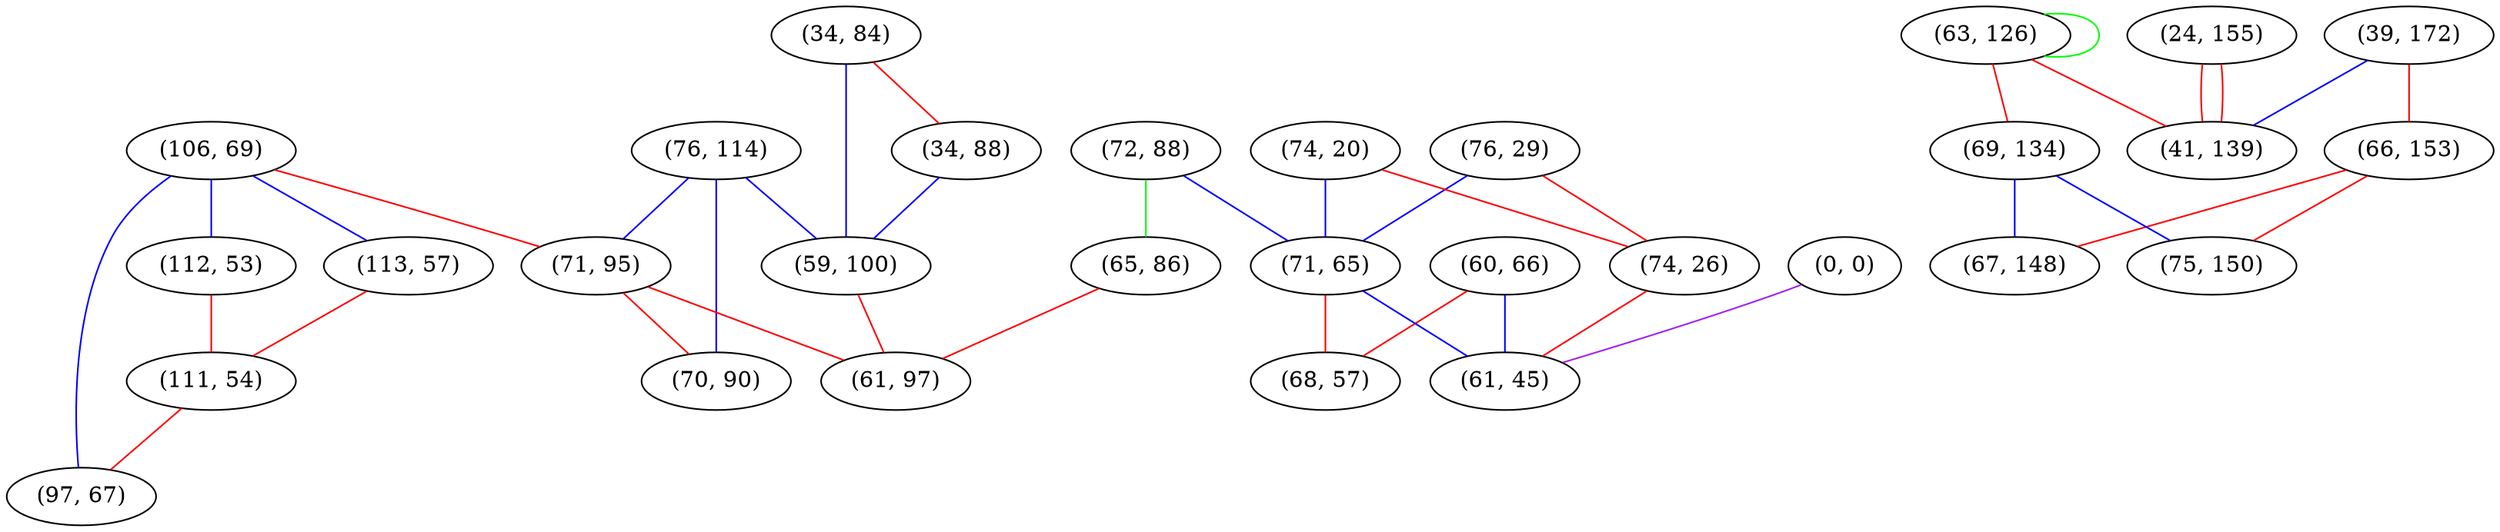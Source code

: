 graph "" {
"(106, 69)";
"(60, 66)";
"(112, 53)";
"(113, 57)";
"(76, 29)";
"(63, 126)";
"(72, 88)";
"(76, 114)";
"(24, 155)";
"(34, 84)";
"(39, 172)";
"(74, 20)";
"(66, 153)";
"(34, 88)";
"(111, 54)";
"(0, 0)";
"(71, 65)";
"(69, 134)";
"(41, 139)";
"(59, 100)";
"(71, 95)";
"(74, 26)";
"(70, 90)";
"(65, 86)";
"(67, 148)";
"(97, 67)";
"(75, 150)";
"(61, 97)";
"(68, 57)";
"(61, 45)";
"(106, 69)" -- "(97, 67)"  [color=blue, key=0, weight=3];
"(106, 69)" -- "(112, 53)"  [color=blue, key=0, weight=3];
"(106, 69)" -- "(71, 95)"  [color=red, key=0, weight=1];
"(106, 69)" -- "(113, 57)"  [color=blue, key=0, weight=3];
"(60, 66)" -- "(68, 57)"  [color=red, key=0, weight=1];
"(60, 66)" -- "(61, 45)"  [color=blue, key=0, weight=3];
"(112, 53)" -- "(111, 54)"  [color=red, key=0, weight=1];
"(113, 57)" -- "(111, 54)"  [color=red, key=0, weight=1];
"(76, 29)" -- "(71, 65)"  [color=blue, key=0, weight=3];
"(76, 29)" -- "(74, 26)"  [color=red, key=0, weight=1];
"(63, 126)" -- "(69, 134)"  [color=red, key=0, weight=1];
"(63, 126)" -- "(63, 126)"  [color=green, key=0, weight=2];
"(63, 126)" -- "(41, 139)"  [color=red, key=0, weight=1];
"(72, 88)" -- "(65, 86)"  [color=green, key=0, weight=2];
"(72, 88)" -- "(71, 65)"  [color=blue, key=0, weight=3];
"(76, 114)" -- "(70, 90)"  [color=blue, key=0, weight=3];
"(76, 114)" -- "(59, 100)"  [color=blue, key=0, weight=3];
"(76, 114)" -- "(71, 95)"  [color=blue, key=0, weight=3];
"(24, 155)" -- "(41, 139)"  [color=red, key=0, weight=1];
"(24, 155)" -- "(41, 139)"  [color=red, key=1, weight=1];
"(34, 84)" -- "(34, 88)"  [color=red, key=0, weight=1];
"(34, 84)" -- "(59, 100)"  [color=blue, key=0, weight=3];
"(39, 172)" -- "(41, 139)"  [color=blue, key=0, weight=3];
"(39, 172)" -- "(66, 153)"  [color=red, key=0, weight=1];
"(74, 20)" -- "(71, 65)"  [color=blue, key=0, weight=3];
"(74, 20)" -- "(74, 26)"  [color=red, key=0, weight=1];
"(66, 153)" -- "(67, 148)"  [color=red, key=0, weight=1];
"(66, 153)" -- "(75, 150)"  [color=red, key=0, weight=1];
"(34, 88)" -- "(59, 100)"  [color=blue, key=0, weight=3];
"(111, 54)" -- "(97, 67)"  [color=red, key=0, weight=1];
"(0, 0)" -- "(61, 45)"  [color=purple, key=0, weight=4];
"(71, 65)" -- "(68, 57)"  [color=red, key=0, weight=1];
"(71, 65)" -- "(61, 45)"  [color=blue, key=0, weight=3];
"(69, 134)" -- "(67, 148)"  [color=blue, key=0, weight=3];
"(69, 134)" -- "(75, 150)"  [color=blue, key=0, weight=3];
"(59, 100)" -- "(61, 97)"  [color=red, key=0, weight=1];
"(71, 95)" -- "(61, 97)"  [color=red, key=0, weight=1];
"(71, 95)" -- "(70, 90)"  [color=red, key=0, weight=1];
"(74, 26)" -- "(61, 45)"  [color=red, key=0, weight=1];
"(65, 86)" -- "(61, 97)"  [color=red, key=0, weight=1];
}
